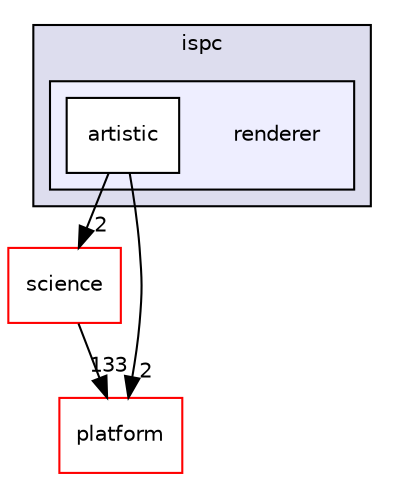 digraph "bioexplorer/backend/module/ispc/renderer" {
  compound=true
  node [ fontsize="10", fontname="Helvetica"];
  edge [ labelfontsize="10", labelfontname="Helvetica"];
  subgraph clusterdir_069a0991ae581133e923f6a2203994db {
    graph [ bgcolor="#ddddee", pencolor="black", label="ispc" fontname="Helvetica", fontsize="10", URL="dir_069a0991ae581133e923f6a2203994db.html"]
  subgraph clusterdir_86f0b4869ee09c874d23be5e71808b13 {
    graph [ bgcolor="#eeeeff", pencolor="black", label="" URL="dir_86f0b4869ee09c874d23be5e71808b13.html"];
    dir_86f0b4869ee09c874d23be5e71808b13 [shape=plaintext label="renderer"];
  dir_46d750f99bdad3940df2dcd775c4dbce [shape=box label="artistic" fillcolor="white" style="filled" URL="dir_46d750f99bdad3940df2dcd775c4dbce.html"];
  }
  }
  dir_14d627cccd023aaf4f18eaf1359097e2 [shape=box label="science" fillcolor="white" style="filled" color="red" URL="dir_14d627cccd023aaf4f18eaf1359097e2.html"];
  dir_c5a52a81292cf9a5167198f4f346d6d9 [shape=box label="platform" fillcolor="white" style="filled" color="red" URL="dir_c5a52a81292cf9a5167198f4f346d6d9.html"];
  dir_14d627cccd023aaf4f18eaf1359097e2->dir_c5a52a81292cf9a5167198f4f346d6d9 [headlabel="133", labeldistance=1.5 headhref="dir_000037_000061.html"];
  dir_46d750f99bdad3940df2dcd775c4dbce->dir_14d627cccd023aaf4f18eaf1359097e2 [headlabel="2", labeldistance=1.5 headhref="dir_000008_000037.html"];
  dir_46d750f99bdad3940df2dcd775c4dbce->dir_c5a52a81292cf9a5167198f4f346d6d9 [headlabel="2", labeldistance=1.5 headhref="dir_000008_000061.html"];
}

